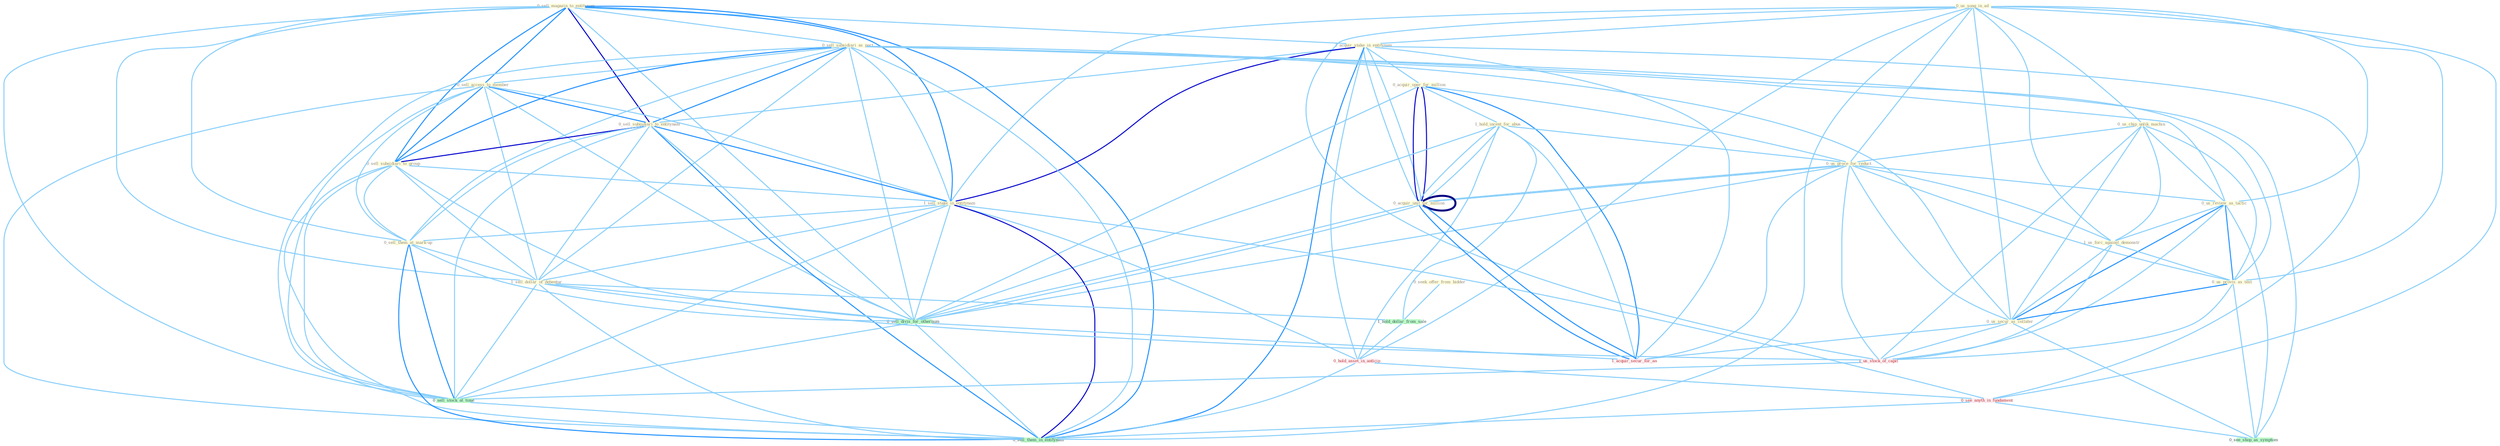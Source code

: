 Graph G{ 
    node
    [shape=polygon,style=filled,width=.5,height=.06,color="#BDFCC9",fixedsize=true,fontsize=4,
    fontcolor="#2f4f4f"];
    {node
    [color="#ffffe0", fontcolor="#8b7d6b"] "0_seek_offer_from_bidder " "0_us_song_in_ad " "0_us_chip_unlik_machin " "0_sell_magazin_to_entitynam " "1_acquir_stake_in_entitynam " "0_acquir_oper_for_million " "0_sell_subsidiari_as_part " "1_hold_incent_for_abus " "0_sell_access_to_member " "0_sell_subsidiari_to_entitynam " "0_us_proce_for_reduct " "0_acquir_unit_for_million " "0_sell_subsidiari_to_group " "1_sell_stake_in_entitynam " "0_sell_them_at_mark-up " "1_sell_dollar_of_debentur " "0_us_review_as_tactic " "1_us_forc_against_demonstr " "0_us_provis_as_test " "0_us_secur_as_collater "}
{node [color="#fff0f5", fontcolor="#b22222"] "1_acquir_secur_for_an " "1_us_stock_of_capit " "0_hold_asset_in_anticip " "0_see_anyth_in_fundament "}
edge [color="#B0E2FF"];

	"0_seek_offer_from_bidder " -- "1_hold_dollar_from_sale " [w="1", color="#87cefa" ];
	"0_us_song_in_ad " -- "0_us_chip_unlik_machin " [w="1", color="#87cefa" ];
	"0_us_song_in_ad " -- "1_acquir_stake_in_entitynam " [w="1", color="#87cefa" ];
	"0_us_song_in_ad " -- "0_us_proce_for_reduct " [w="1", color="#87cefa" ];
	"0_us_song_in_ad " -- "1_sell_stake_in_entitynam " [w="1", color="#87cefa" ];
	"0_us_song_in_ad " -- "0_us_review_as_tactic " [w="1", color="#87cefa" ];
	"0_us_song_in_ad " -- "1_us_forc_against_demonstr " [w="1", color="#87cefa" ];
	"0_us_song_in_ad " -- "0_us_provis_as_test " [w="1", color="#87cefa" ];
	"0_us_song_in_ad " -- "0_us_secur_as_collater " [w="1", color="#87cefa" ];
	"0_us_song_in_ad " -- "1_us_stock_of_capit " [w="1", color="#87cefa" ];
	"0_us_song_in_ad " -- "0_hold_asset_in_anticip " [w="1", color="#87cefa" ];
	"0_us_song_in_ad " -- "0_see_anyth_in_fundament " [w="1", color="#87cefa" ];
	"0_us_song_in_ad " -- "0_sell_them_in_entitynam " [w="1", color="#87cefa" ];
	"0_us_chip_unlik_machin " -- "0_us_proce_for_reduct " [w="1", color="#87cefa" ];
	"0_us_chip_unlik_machin " -- "0_us_review_as_tactic " [w="1", color="#87cefa" ];
	"0_us_chip_unlik_machin " -- "1_us_forc_against_demonstr " [w="1", color="#87cefa" ];
	"0_us_chip_unlik_machin " -- "0_us_provis_as_test " [w="1", color="#87cefa" ];
	"0_us_chip_unlik_machin " -- "0_us_secur_as_collater " [w="1", color="#87cefa" ];
	"0_us_chip_unlik_machin " -- "1_us_stock_of_capit " [w="1", color="#87cefa" ];
	"0_sell_magazin_to_entitynam " -- "1_acquir_stake_in_entitynam " [w="1", color="#87cefa" ];
	"0_sell_magazin_to_entitynam " -- "0_sell_subsidiari_as_part " [w="1", color="#87cefa" ];
	"0_sell_magazin_to_entitynam " -- "0_sell_access_to_member " [w="2", color="#1e90ff" , len=0.8];
	"0_sell_magazin_to_entitynam " -- "0_sell_subsidiari_to_entitynam " [w="3", color="#0000cd" , len=0.6];
	"0_sell_magazin_to_entitynam " -- "0_sell_subsidiari_to_group " [w="2", color="#1e90ff" , len=0.8];
	"0_sell_magazin_to_entitynam " -- "1_sell_stake_in_entitynam " [w="2", color="#1e90ff" , len=0.8];
	"0_sell_magazin_to_entitynam " -- "0_sell_them_at_mark-up " [w="1", color="#87cefa" ];
	"0_sell_magazin_to_entitynam " -- "1_sell_dollar_of_debentur " [w="1", color="#87cefa" ];
	"0_sell_magazin_to_entitynam " -- "0_sell_divis_for_othernum " [w="1", color="#87cefa" ];
	"0_sell_magazin_to_entitynam " -- "0_sell_stock_at_time " [w="1", color="#87cefa" ];
	"0_sell_magazin_to_entitynam " -- "0_sell_them_in_entitynam " [w="2", color="#1e90ff" , len=0.8];
	"1_acquir_stake_in_entitynam " -- "0_acquir_oper_for_million " [w="1", color="#87cefa" ];
	"1_acquir_stake_in_entitynam " -- "0_sell_subsidiari_to_entitynam " [w="1", color="#87cefa" ];
	"1_acquir_stake_in_entitynam " -- "0_acquir_unit_for_million " [w="1", color="#87cefa" ];
	"1_acquir_stake_in_entitynam " -- "1_sell_stake_in_entitynam " [w="3", color="#0000cd" , len=0.6];
	"1_acquir_stake_in_entitynam " -- "1_acquir_secur_for_an " [w="1", color="#87cefa" ];
	"1_acquir_stake_in_entitynam " -- "0_hold_asset_in_anticip " [w="1", color="#87cefa" ];
	"1_acquir_stake_in_entitynam " -- "0_see_anyth_in_fundament " [w="1", color="#87cefa" ];
	"1_acquir_stake_in_entitynam " -- "0_acquir_unit_for_million " [w="1", color="#87cefa" ];
	"1_acquir_stake_in_entitynam " -- "0_sell_them_in_entitynam " [w="2", color="#1e90ff" , len=0.8];
	"0_acquir_oper_for_million " -- "1_hold_incent_for_abus " [w="1", color="#87cefa" ];
	"0_acquir_oper_for_million " -- "0_us_proce_for_reduct " [w="1", color="#87cefa" ];
	"0_acquir_oper_for_million " -- "0_acquir_unit_for_million " [w="3", color="#0000cd" , len=0.6];
	"0_acquir_oper_for_million " -- "0_sell_divis_for_othernum " [w="1", color="#87cefa" ];
	"0_acquir_oper_for_million " -- "1_acquir_secur_for_an " [w="2", color="#1e90ff" , len=0.8];
	"0_acquir_oper_for_million " -- "0_acquir_unit_for_million " [w="3", color="#0000cd" , len=0.6];
	"0_sell_subsidiari_as_part " -- "0_sell_access_to_member " [w="1", color="#87cefa" ];
	"0_sell_subsidiari_as_part " -- "0_sell_subsidiari_to_entitynam " [w="2", color="#1e90ff" , len=0.8];
	"0_sell_subsidiari_as_part " -- "0_sell_subsidiari_to_group " [w="2", color="#1e90ff" , len=0.8];
	"0_sell_subsidiari_as_part " -- "1_sell_stake_in_entitynam " [w="1", color="#87cefa" ];
	"0_sell_subsidiari_as_part " -- "0_sell_them_at_mark-up " [w="1", color="#87cefa" ];
	"0_sell_subsidiari_as_part " -- "1_sell_dollar_of_debentur " [w="1", color="#87cefa" ];
	"0_sell_subsidiari_as_part " -- "0_us_review_as_tactic " [w="1", color="#87cefa" ];
	"0_sell_subsidiari_as_part " -- "0_us_provis_as_test " [w="1", color="#87cefa" ];
	"0_sell_subsidiari_as_part " -- "0_us_secur_as_collater " [w="1", color="#87cefa" ];
	"0_sell_subsidiari_as_part " -- "0_sell_divis_for_othernum " [w="1", color="#87cefa" ];
	"0_sell_subsidiari_as_part " -- "0_sell_stock_at_time " [w="1", color="#87cefa" ];
	"0_sell_subsidiari_as_part " -- "0_see_shop_as_symptom " [w="1", color="#87cefa" ];
	"0_sell_subsidiari_as_part " -- "0_sell_them_in_entitynam " [w="1", color="#87cefa" ];
	"1_hold_incent_for_abus " -- "0_us_proce_for_reduct " [w="1", color="#87cefa" ];
	"1_hold_incent_for_abus " -- "0_acquir_unit_for_million " [w="1", color="#87cefa" ];
	"1_hold_incent_for_abus " -- "0_sell_divis_for_othernum " [w="1", color="#87cefa" ];
	"1_hold_incent_for_abus " -- "1_acquir_secur_for_an " [w="1", color="#87cefa" ];
	"1_hold_incent_for_abus " -- "1_hold_dollar_from_sale " [w="1", color="#87cefa" ];
	"1_hold_incent_for_abus " -- "0_hold_asset_in_anticip " [w="1", color="#87cefa" ];
	"1_hold_incent_for_abus " -- "0_acquir_unit_for_million " [w="1", color="#87cefa" ];
	"0_sell_access_to_member " -- "0_sell_subsidiari_to_entitynam " [w="2", color="#1e90ff" , len=0.8];
	"0_sell_access_to_member " -- "0_sell_subsidiari_to_group " [w="2", color="#1e90ff" , len=0.8];
	"0_sell_access_to_member " -- "1_sell_stake_in_entitynam " [w="1", color="#87cefa" ];
	"0_sell_access_to_member " -- "0_sell_them_at_mark-up " [w="1", color="#87cefa" ];
	"0_sell_access_to_member " -- "1_sell_dollar_of_debentur " [w="1", color="#87cefa" ];
	"0_sell_access_to_member " -- "0_sell_divis_for_othernum " [w="1", color="#87cefa" ];
	"0_sell_access_to_member " -- "0_sell_stock_at_time " [w="1", color="#87cefa" ];
	"0_sell_access_to_member " -- "0_sell_them_in_entitynam " [w="1", color="#87cefa" ];
	"0_sell_subsidiari_to_entitynam " -- "0_sell_subsidiari_to_group " [w="3", color="#0000cd" , len=0.6];
	"0_sell_subsidiari_to_entitynam " -- "1_sell_stake_in_entitynam " [w="2", color="#1e90ff" , len=0.8];
	"0_sell_subsidiari_to_entitynam " -- "0_sell_them_at_mark-up " [w="1", color="#87cefa" ];
	"0_sell_subsidiari_to_entitynam " -- "1_sell_dollar_of_debentur " [w="1", color="#87cefa" ];
	"0_sell_subsidiari_to_entitynam " -- "0_sell_divis_for_othernum " [w="1", color="#87cefa" ];
	"0_sell_subsidiari_to_entitynam " -- "0_sell_stock_at_time " [w="1", color="#87cefa" ];
	"0_sell_subsidiari_to_entitynam " -- "0_sell_them_in_entitynam " [w="2", color="#1e90ff" , len=0.8];
	"0_us_proce_for_reduct " -- "0_acquir_unit_for_million " [w="1", color="#87cefa" ];
	"0_us_proce_for_reduct " -- "0_us_review_as_tactic " [w="1", color="#87cefa" ];
	"0_us_proce_for_reduct " -- "1_us_forc_against_demonstr " [w="1", color="#87cefa" ];
	"0_us_proce_for_reduct " -- "0_us_provis_as_test " [w="1", color="#87cefa" ];
	"0_us_proce_for_reduct " -- "0_us_secur_as_collater " [w="1", color="#87cefa" ];
	"0_us_proce_for_reduct " -- "0_sell_divis_for_othernum " [w="1", color="#87cefa" ];
	"0_us_proce_for_reduct " -- "1_acquir_secur_for_an " [w="1", color="#87cefa" ];
	"0_us_proce_for_reduct " -- "1_us_stock_of_capit " [w="1", color="#87cefa" ];
	"0_us_proce_for_reduct " -- "0_acquir_unit_for_million " [w="1", color="#87cefa" ];
	"0_acquir_unit_for_million " -- "0_sell_divis_for_othernum " [w="1", color="#87cefa" ];
	"0_acquir_unit_for_million " -- "1_acquir_secur_for_an " [w="2", color="#1e90ff" , len=0.8];
	"0_acquir_unit_for_million " -- "0_acquir_unit_for_million " [w="4", style=bold, color="#000080", len=0.4];
	"0_sell_subsidiari_to_group " -- "1_sell_stake_in_entitynam " [w="1", color="#87cefa" ];
	"0_sell_subsidiari_to_group " -- "0_sell_them_at_mark-up " [w="1", color="#87cefa" ];
	"0_sell_subsidiari_to_group " -- "1_sell_dollar_of_debentur " [w="1", color="#87cefa" ];
	"0_sell_subsidiari_to_group " -- "0_sell_divis_for_othernum " [w="1", color="#87cefa" ];
	"0_sell_subsidiari_to_group " -- "0_sell_stock_at_time " [w="1", color="#87cefa" ];
	"0_sell_subsidiari_to_group " -- "0_sell_them_in_entitynam " [w="1", color="#87cefa" ];
	"1_sell_stake_in_entitynam " -- "0_sell_them_at_mark-up " [w="1", color="#87cefa" ];
	"1_sell_stake_in_entitynam " -- "1_sell_dollar_of_debentur " [w="1", color="#87cefa" ];
	"1_sell_stake_in_entitynam " -- "0_sell_divis_for_othernum " [w="1", color="#87cefa" ];
	"1_sell_stake_in_entitynam " -- "0_hold_asset_in_anticip " [w="1", color="#87cefa" ];
	"1_sell_stake_in_entitynam " -- "0_sell_stock_at_time " [w="1", color="#87cefa" ];
	"1_sell_stake_in_entitynam " -- "0_see_anyth_in_fundament " [w="1", color="#87cefa" ];
	"1_sell_stake_in_entitynam " -- "0_sell_them_in_entitynam " [w="3", color="#0000cd" , len=0.6];
	"0_sell_them_at_mark-up " -- "1_sell_dollar_of_debentur " [w="1", color="#87cefa" ];
	"0_sell_them_at_mark-up " -- "0_sell_divis_for_othernum " [w="1", color="#87cefa" ];
	"0_sell_them_at_mark-up " -- "0_sell_stock_at_time " [w="2", color="#1e90ff" , len=0.8];
	"0_sell_them_at_mark-up " -- "0_sell_them_in_entitynam " [w="2", color="#1e90ff" , len=0.8];
	"1_sell_dollar_of_debentur " -- "0_sell_divis_for_othernum " [w="1", color="#87cefa" ];
	"1_sell_dollar_of_debentur " -- "1_us_stock_of_capit " [w="1", color="#87cefa" ];
	"1_sell_dollar_of_debentur " -- "1_hold_dollar_from_sale " [w="1", color="#87cefa" ];
	"1_sell_dollar_of_debentur " -- "0_sell_stock_at_time " [w="1", color="#87cefa" ];
	"1_sell_dollar_of_debentur " -- "0_sell_them_in_entitynam " [w="1", color="#87cefa" ];
	"0_us_review_as_tactic " -- "1_us_forc_against_demonstr " [w="1", color="#87cefa" ];
	"0_us_review_as_tactic " -- "0_us_provis_as_test " [w="2", color="#1e90ff" , len=0.8];
	"0_us_review_as_tactic " -- "0_us_secur_as_collater " [w="2", color="#1e90ff" , len=0.8];
	"0_us_review_as_tactic " -- "1_us_stock_of_capit " [w="1", color="#87cefa" ];
	"0_us_review_as_tactic " -- "0_see_shop_as_symptom " [w="1", color="#87cefa" ];
	"1_us_forc_against_demonstr " -- "0_us_provis_as_test " [w="1", color="#87cefa" ];
	"1_us_forc_against_demonstr " -- "0_us_secur_as_collater " [w="1", color="#87cefa" ];
	"1_us_forc_against_demonstr " -- "1_us_stock_of_capit " [w="1", color="#87cefa" ];
	"0_us_provis_as_test " -- "0_us_secur_as_collater " [w="2", color="#1e90ff" , len=0.8];
	"0_us_provis_as_test " -- "1_us_stock_of_capit " [w="1", color="#87cefa" ];
	"0_us_provis_as_test " -- "0_see_shop_as_symptom " [w="1", color="#87cefa" ];
	"0_us_secur_as_collater " -- "1_acquir_secur_for_an " [w="1", color="#87cefa" ];
	"0_us_secur_as_collater " -- "1_us_stock_of_capit " [w="1", color="#87cefa" ];
	"0_us_secur_as_collater " -- "0_see_shop_as_symptom " [w="1", color="#87cefa" ];
	"0_sell_divis_for_othernum " -- "1_acquir_secur_for_an " [w="1", color="#87cefa" ];
	"0_sell_divis_for_othernum " -- "0_sell_stock_at_time " [w="1", color="#87cefa" ];
	"0_sell_divis_for_othernum " -- "0_acquir_unit_for_million " [w="1", color="#87cefa" ];
	"0_sell_divis_for_othernum " -- "0_sell_them_in_entitynam " [w="1", color="#87cefa" ];
	"1_acquir_secur_for_an " -- "0_acquir_unit_for_million " [w="2", color="#1e90ff" , len=0.8];
	"1_us_stock_of_capit " -- "0_sell_stock_at_time " [w="1", color="#87cefa" ];
	"1_hold_dollar_from_sale " -- "0_hold_asset_in_anticip " [w="1", color="#87cefa" ];
	"0_hold_asset_in_anticip " -- "0_see_anyth_in_fundament " [w="1", color="#87cefa" ];
	"0_hold_asset_in_anticip " -- "0_sell_them_in_entitynam " [w="1", color="#87cefa" ];
	"0_sell_stock_at_time " -- "0_sell_them_in_entitynam " [w="1", color="#87cefa" ];
	"0_see_anyth_in_fundament " -- "0_see_shop_as_symptom " [w="1", color="#87cefa" ];
	"0_see_anyth_in_fundament " -- "0_sell_them_in_entitynam " [w="1", color="#87cefa" ];
}